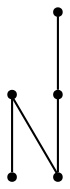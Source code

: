 graph {
  node [shape=point,comment="{\"directed\":false,\"doi\":\"10.1007/978-3-319-73915-1_32\",\"figure\":\"3\"}"]

  v0 [pos="508.4601495579789,400.1432972398659"]
  v1 [pos="427.5597851418213,400.1432972398659"]
  v2 [pos="346.66355397281404,400.14329723986594"]
  v3 [pos="184.87111150618006,400.14329723986594"]
  v4 [pos="265.76733075235893,400.14329723986594"]

  v0 -- v3 [id="-1",pos="508.4601495579789,400.1432972398659 502.8842640267506,489.4991504544913 425.9136638243234,557.4049617690778 336.5619217829817,551.8249716352404 254.99475332173947,546.7283906252763 189.98022228302077,481.71049139225875 184.87111150618006,400.14329723986594"]
  v0 -- v4 [id="-2",pos="508.4601495579789,400.1432972398659 508.4643066507859,419.6888893704284 492.61594274847545,435.5370272467533 473.0711523311771,435.5370272467533 453.52639370808754,435.5370272467533 437.6821948471364,419.6888893704284 437.6821948471364,400.1443384874444 437.67802980577716,394.56019926020275 433.152314941382,390.03450806761293 427.56394223462826,390.03450806761293 421.98386781638413,390.03450806761293 417.45398791062973,394.56019926020275 417.45398791062973,400.1443384874444 417.4498228692705,442.03383984766094 383.4944344680202,475.9846471128876 341.608584759367,475.9846471128876 299.7227668449226,475.9846471128876 265.76734664946343,442.03383984766094 265.76733075235893,400.14329723986594"]
  v1 -- v2 [id="-3",pos="427.5597851418213,400.1432972398659 427.56394223462826,447.6138140845886 389.0828071747739,486.09447753271905 341.608584759367,486.09447753271905 294.1426924266785,486.09447753271905 255.6615573668241,447.6138140845886 255.6615573668241,400.1443384874444 255.6615573668241,394.56019926020275 260.1872722312193,390.03450806761293 265.7714957937182,390.03450806761293 271.3515543148579,390.03450806761293 275.8814660148211,394.56019926020275 275.8814660148211,400.1443384874444 275.8855992619715,419.6888893704284 291.7297981229227,435.5370272467533 311.27455674601225,435.5370272467533 330.8193471633106,435.5370272467533 346.667711065621,419.6888893704284 346.66355397281404,400.14329723986594"]
  v2 -- v4 [id="-4",pos="346.66355397281404,400.14329723986594 346.6718443127714,394.56019926020275 351.19755917716657,390.03450806761293 356.7817986367699,390.03450806761293 362.36600630216435,390.03450806761293 366.89172116655953,394.56019926020275 366.89172116655953,400.1443384874444 366.88761971361805,428.06929499542383 344.25068351471486,450.7017887734101 316.3295498051159,450.7017887734101 288.40428284836656,450.7017887734101 265.76734664946343,428.06929499542383 265.76733075235893,400.14329723986594"]
}